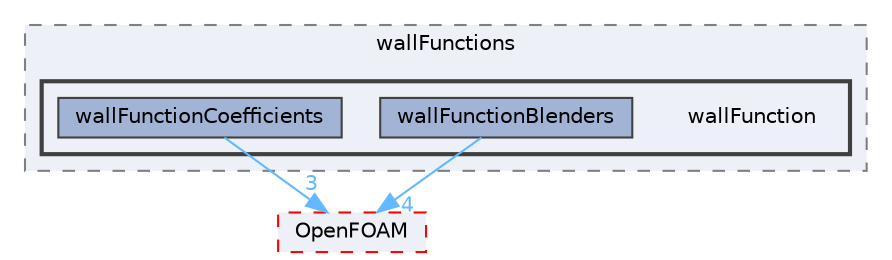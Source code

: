 digraph "src/TurbulenceModels/turbulenceModels/derivedFvPatchFields/wallFunctions/wallFunction"
{
 // LATEX_PDF_SIZE
  bgcolor="transparent";
  edge [fontname=Helvetica,fontsize=10,labelfontname=Helvetica,labelfontsize=10];
  node [fontname=Helvetica,fontsize=10,shape=box,height=0.2,width=0.4];
  compound=true
  subgraph clusterdir_1bd551b8fe346f6c53ea4a4970013c1a {
    graph [ bgcolor="#edf0f7", pencolor="grey50", label="wallFunctions", fontname=Helvetica,fontsize=10 style="filled,dashed", URL="dir_1bd551b8fe346f6c53ea4a4970013c1a.html",tooltip=""]
  subgraph clusterdir_0981b814660a8b29a96125492a49ea58 {
    graph [ bgcolor="#edf0f7", pencolor="grey25", label="", fontname=Helvetica,fontsize=10 style="filled,bold", URL="dir_0981b814660a8b29a96125492a49ea58.html",tooltip=""]
    dir_0981b814660a8b29a96125492a49ea58 [shape=plaintext, label="wallFunction"];
  dir_3adeb22f4ea7ff4a191f7546fdba4bd7 [label="wallFunctionBlenders", fillcolor="#a2b4d6", color="grey25", style="filled", URL="dir_3adeb22f4ea7ff4a191f7546fdba4bd7.html",tooltip=""];
  dir_acca86985fede1ada976e123df3c8f12 [label="wallFunctionCoefficients", fillcolor="#a2b4d6", color="grey25", style="filled", URL="dir_acca86985fede1ada976e123df3c8f12.html",tooltip=""];
  }
  }
  dir_c5473ff19b20e6ec4dfe5c310b3778a8 [label="OpenFOAM", fillcolor="#edf0f7", color="red", style="filled,dashed", URL="dir_c5473ff19b20e6ec4dfe5c310b3778a8.html",tooltip=""];
  dir_3adeb22f4ea7ff4a191f7546fdba4bd7->dir_c5473ff19b20e6ec4dfe5c310b3778a8 [headlabel="4", labeldistance=1.5 headhref="dir_004343_002695.html" href="dir_004343_002695.html" color="steelblue1" fontcolor="steelblue1"];
  dir_acca86985fede1ada976e123df3c8f12->dir_c5473ff19b20e6ec4dfe5c310b3778a8 [headlabel="3", labeldistance=1.5 headhref="dir_004344_002695.html" href="dir_004344_002695.html" color="steelblue1" fontcolor="steelblue1"];
}
